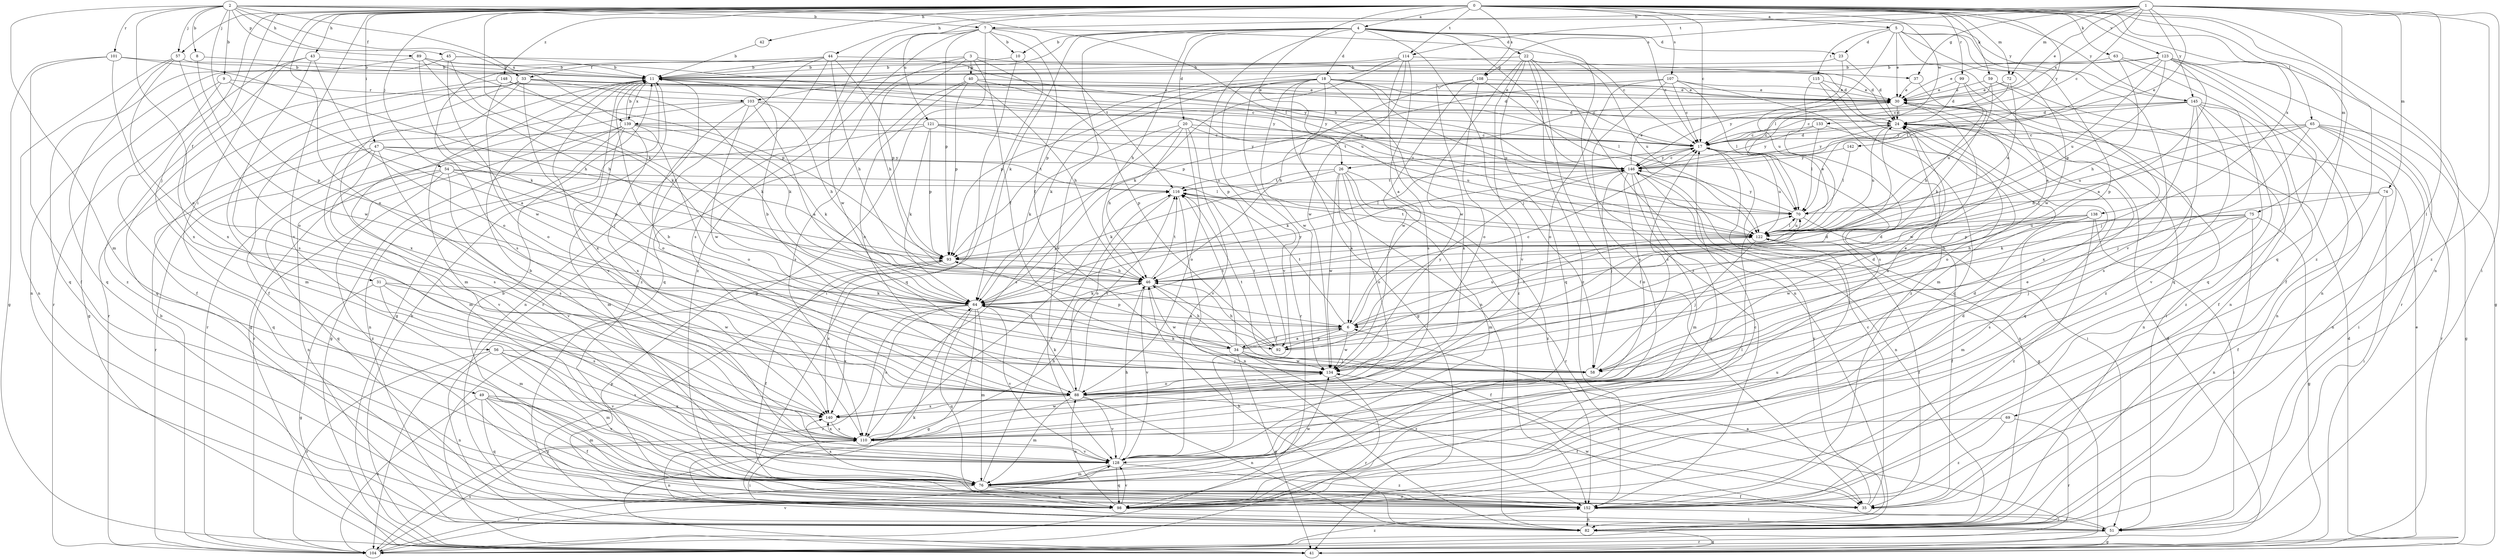 strict digraph  {
0;
1;
2;
3;
4;
5;
6;
7;
8;
9;
10;
11;
17;
18;
20;
22;
23;
24;
26;
30;
31;
33;
34;
35;
37;
40;
41;
42;
43;
44;
45;
46;
47;
49;
51;
54;
56;
57;
58;
59;
63;
64;
65;
69;
70;
72;
74;
75;
76;
82;
88;
89;
92;
93;
98;
99;
101;
103;
104;
107;
108;
110;
114;
115;
116;
121;
122;
123;
128;
133;
134;
138;
139;
140;
142;
145;
146;
148;
152;
0 -> 4  [label=a];
0 -> 5  [label=a];
0 -> 17  [label=c];
0 -> 26  [label=e];
0 -> 31  [label=f];
0 -> 42  [label=h];
0 -> 43  [label=h];
0 -> 44  [label=h];
0 -> 47  [label=i];
0 -> 49  [label=i];
0 -> 54  [label=j];
0 -> 56  [label=j];
0 -> 57  [label=j];
0 -> 59  [label=k];
0 -> 63  [label=k];
0 -> 64  [label=k];
0 -> 65  [label=l];
0 -> 72  [label=m];
0 -> 82  [label=n];
0 -> 88  [label=o];
0 -> 98  [label=q];
0 -> 99  [label=r];
0 -> 107  [label=s];
0 -> 108  [label=s];
0 -> 114  [label=t];
0 -> 121  [label=u];
0 -> 123  [label=v];
0 -> 128  [label=v];
0 -> 133  [label=w];
0 -> 138  [label=x];
0 -> 142  [label=y];
0 -> 145  [label=y];
0 -> 148  [label=z];
0 -> 152  [label=z];
1 -> 7  [label=b];
1 -> 17  [label=c];
1 -> 26  [label=e];
1 -> 30  [label=e];
1 -> 37  [label=g];
1 -> 51  [label=i];
1 -> 69  [label=l];
1 -> 72  [label=m];
1 -> 74  [label=m];
1 -> 75  [label=m];
1 -> 108  [label=s];
1 -> 114  [label=t];
1 -> 139  [label=x];
1 -> 145  [label=y];
1 -> 152  [label=z];
2 -> 7  [label=b];
2 -> 8  [label=b];
2 -> 9  [label=b];
2 -> 33  [label=f];
2 -> 45  [label=h];
2 -> 57  [label=j];
2 -> 70  [label=l];
2 -> 76  [label=m];
2 -> 88  [label=o];
2 -> 89  [label=p];
2 -> 92  [label=p];
2 -> 101  [label=r];
2 -> 139  [label=x];
2 -> 145  [label=y];
3 -> 33  [label=f];
3 -> 34  [label=f];
3 -> 37  [label=g];
3 -> 40  [label=g];
3 -> 46  [label=h];
3 -> 92  [label=p];
3 -> 98  [label=q];
4 -> 10  [label=b];
4 -> 17  [label=c];
4 -> 18  [label=d];
4 -> 20  [label=d];
4 -> 22  [label=d];
4 -> 23  [label=d];
4 -> 46  [label=h];
4 -> 58  [label=j];
4 -> 64  [label=k];
4 -> 92  [label=p];
4 -> 103  [label=r];
4 -> 128  [label=v];
4 -> 146  [label=y];
4 -> 152  [label=z];
5 -> 6  [label=a];
5 -> 23  [label=d];
5 -> 30  [label=e];
5 -> 70  [label=l];
5 -> 92  [label=p];
5 -> 115  [label=t];
5 -> 128  [label=v];
5 -> 134  [label=w];
6 -> 17  [label=c];
6 -> 34  [label=f];
6 -> 92  [label=p];
6 -> 116  [label=t];
6 -> 122  [label=u];
6 -> 134  [label=w];
7 -> 10  [label=b];
7 -> 17  [label=c];
7 -> 34  [label=f];
7 -> 41  [label=g];
7 -> 93  [label=p];
7 -> 110  [label=s];
7 -> 116  [label=t];
7 -> 134  [label=w];
7 -> 152  [label=z];
8 -> 11  [label=b];
8 -> 134  [label=w];
9 -> 6  [label=a];
9 -> 35  [label=f];
9 -> 41  [label=g];
9 -> 103  [label=r];
10 -> 11  [label=b];
10 -> 51  [label=i];
10 -> 98  [label=q];
11 -> 30  [label=e];
11 -> 41  [label=g];
11 -> 76  [label=m];
11 -> 82  [label=n];
11 -> 122  [label=u];
11 -> 128  [label=v];
11 -> 139  [label=x];
11 -> 140  [label=x];
17 -> 11  [label=b];
17 -> 24  [label=d];
17 -> 51  [label=i];
17 -> 64  [label=k];
17 -> 82  [label=n];
17 -> 122  [label=u];
17 -> 146  [label=y];
18 -> 17  [label=c];
18 -> 30  [label=e];
18 -> 41  [label=g];
18 -> 64  [label=k];
18 -> 70  [label=l];
18 -> 82  [label=n];
18 -> 93  [label=p];
18 -> 104  [label=r];
18 -> 122  [label=u];
18 -> 128  [label=v];
18 -> 134  [label=w];
18 -> 152  [label=z];
20 -> 17  [label=c];
20 -> 46  [label=h];
20 -> 64  [label=k];
20 -> 88  [label=o];
20 -> 110  [label=s];
20 -> 122  [label=u];
20 -> 128  [label=v];
22 -> 11  [label=b];
22 -> 35  [label=f];
22 -> 82  [label=n];
22 -> 98  [label=q];
22 -> 122  [label=u];
22 -> 128  [label=v];
22 -> 134  [label=w];
22 -> 152  [label=z];
23 -> 11  [label=b];
23 -> 24  [label=d];
23 -> 122  [label=u];
24 -> 17  [label=c];
24 -> 82  [label=n];
24 -> 98  [label=q];
24 -> 122  [label=u];
24 -> 146  [label=y];
26 -> 6  [label=a];
26 -> 64  [label=k];
26 -> 76  [label=m];
26 -> 88  [label=o];
26 -> 104  [label=r];
26 -> 116  [label=t];
26 -> 134  [label=w];
26 -> 152  [label=z];
30 -> 24  [label=d];
30 -> 51  [label=i];
30 -> 116  [label=t];
30 -> 134  [label=w];
31 -> 41  [label=g];
31 -> 64  [label=k];
31 -> 76  [label=m];
31 -> 110  [label=s];
31 -> 134  [label=w];
33 -> 17  [label=c];
33 -> 24  [label=d];
33 -> 30  [label=e];
33 -> 35  [label=f];
33 -> 58  [label=j];
33 -> 64  [label=k];
33 -> 76  [label=m];
33 -> 104  [label=r];
33 -> 140  [label=x];
34 -> 6  [label=a];
34 -> 11  [label=b];
34 -> 24  [label=d];
34 -> 41  [label=g];
34 -> 46  [label=h];
34 -> 58  [label=j];
34 -> 70  [label=l];
34 -> 116  [label=t];
34 -> 134  [label=w];
34 -> 152  [label=z];
35 -> 17  [label=c];
35 -> 146  [label=y];
37 -> 30  [label=e];
37 -> 46  [label=h];
40 -> 30  [label=e];
40 -> 46  [label=h];
40 -> 88  [label=o];
40 -> 93  [label=p];
40 -> 110  [label=s];
40 -> 146  [label=y];
41 -> 11  [label=b];
41 -> 24  [label=d];
41 -> 30  [label=e];
42 -> 11  [label=b];
43 -> 11  [label=b];
43 -> 88  [label=o];
43 -> 104  [label=r];
43 -> 110  [label=s];
43 -> 152  [label=z];
44 -> 11  [label=b];
44 -> 46  [label=h];
44 -> 93  [label=p];
44 -> 104  [label=r];
44 -> 110  [label=s];
44 -> 146  [label=y];
44 -> 152  [label=z];
45 -> 11  [label=b];
45 -> 24  [label=d];
45 -> 64  [label=k];
45 -> 82  [label=n];
45 -> 134  [label=w];
46 -> 35  [label=f];
46 -> 64  [label=k];
46 -> 116  [label=t];
46 -> 128  [label=v];
46 -> 134  [label=w];
47 -> 93  [label=p];
47 -> 98  [label=q];
47 -> 104  [label=r];
47 -> 110  [label=s];
47 -> 116  [label=t];
47 -> 128  [label=v];
47 -> 146  [label=y];
49 -> 35  [label=f];
49 -> 76  [label=m];
49 -> 98  [label=q];
49 -> 104  [label=r];
49 -> 128  [label=v];
49 -> 140  [label=x];
49 -> 152  [label=z];
51 -> 41  [label=g];
51 -> 104  [label=r];
51 -> 134  [label=w];
54 -> 70  [label=l];
54 -> 82  [label=n];
54 -> 93  [label=p];
54 -> 98  [label=q];
54 -> 116  [label=t];
54 -> 128  [label=v];
54 -> 152  [label=z];
56 -> 58  [label=j];
56 -> 76  [label=m];
56 -> 82  [label=n];
56 -> 104  [label=r];
56 -> 110  [label=s];
56 -> 128  [label=v];
57 -> 11  [label=b];
57 -> 82  [label=n];
57 -> 88  [label=o];
57 -> 98  [label=q];
57 -> 140  [label=x];
58 -> 17  [label=c];
58 -> 64  [label=k];
58 -> 116  [label=t];
59 -> 30  [label=e];
59 -> 58  [label=j];
59 -> 82  [label=n];
59 -> 122  [label=u];
59 -> 146  [label=y];
63 -> 11  [label=b];
63 -> 35  [label=f];
63 -> 46  [label=h];
63 -> 98  [label=q];
64 -> 6  [label=a];
64 -> 41  [label=g];
64 -> 76  [label=m];
64 -> 98  [label=q];
64 -> 104  [label=r];
64 -> 110  [label=s];
64 -> 128  [label=v];
64 -> 140  [label=x];
64 -> 146  [label=y];
65 -> 17  [label=c];
65 -> 41  [label=g];
65 -> 46  [label=h];
65 -> 51  [label=i];
65 -> 58  [label=j];
65 -> 82  [label=n];
65 -> 104  [label=r];
65 -> 122  [label=u];
69 -> 104  [label=r];
69 -> 110  [label=s];
69 -> 152  [label=z];
70 -> 35  [label=f];
70 -> 122  [label=u];
70 -> 146  [label=y];
72 -> 17  [label=c];
72 -> 30  [label=e];
72 -> 122  [label=u];
74 -> 35  [label=f];
74 -> 51  [label=i];
74 -> 64  [label=k];
74 -> 70  [label=l];
75 -> 41  [label=g];
75 -> 46  [label=h];
75 -> 58  [label=j];
75 -> 82  [label=n];
75 -> 110  [label=s];
75 -> 122  [label=u];
75 -> 134  [label=w];
76 -> 35  [label=f];
76 -> 70  [label=l];
76 -> 98  [label=q];
76 -> 104  [label=r];
76 -> 116  [label=t];
76 -> 134  [label=w];
76 -> 140  [label=x];
76 -> 152  [label=z];
82 -> 6  [label=a];
82 -> 41  [label=g];
82 -> 46  [label=h];
82 -> 64  [label=k];
88 -> 11  [label=b];
88 -> 24  [label=d];
88 -> 30  [label=e];
88 -> 35  [label=f];
88 -> 64  [label=k];
88 -> 76  [label=m];
88 -> 82  [label=n];
88 -> 116  [label=t];
88 -> 128  [label=v];
88 -> 140  [label=x];
89 -> 11  [label=b];
89 -> 46  [label=h];
89 -> 64  [label=k];
89 -> 93  [label=p];
89 -> 98  [label=q];
89 -> 122  [label=u];
92 -> 24  [label=d];
92 -> 46  [label=h];
92 -> 93  [label=p];
92 -> 116  [label=t];
92 -> 146  [label=y];
93 -> 35  [label=f];
93 -> 46  [label=h];
93 -> 140  [label=x];
98 -> 17  [label=c];
98 -> 24  [label=d];
98 -> 51  [label=i];
98 -> 88  [label=o];
98 -> 93  [label=p];
98 -> 122  [label=u];
98 -> 128  [label=v];
99 -> 24  [label=d];
99 -> 30  [label=e];
99 -> 64  [label=k];
99 -> 152  [label=z];
101 -> 11  [label=b];
101 -> 35  [label=f];
101 -> 41  [label=g];
101 -> 46  [label=h];
101 -> 140  [label=x];
103 -> 6  [label=a];
103 -> 24  [label=d];
103 -> 41  [label=g];
103 -> 46  [label=h];
103 -> 88  [label=o];
103 -> 104  [label=r];
103 -> 134  [label=w];
104 -> 11  [label=b];
104 -> 24  [label=d];
104 -> 110  [label=s];
104 -> 128  [label=v];
104 -> 152  [label=z];
107 -> 17  [label=c];
107 -> 30  [label=e];
107 -> 70  [label=l];
107 -> 88  [label=o];
107 -> 93  [label=p];
107 -> 110  [label=s];
107 -> 152  [label=z];
108 -> 30  [label=e];
108 -> 46  [label=h];
108 -> 88  [label=o];
108 -> 122  [label=u];
108 -> 134  [label=w];
108 -> 140  [label=x];
110 -> 46  [label=h];
110 -> 51  [label=i];
110 -> 82  [label=n];
110 -> 116  [label=t];
110 -> 128  [label=v];
110 -> 134  [label=w];
110 -> 140  [label=x];
114 -> 6  [label=a];
114 -> 11  [label=b];
114 -> 24  [label=d];
114 -> 64  [label=k];
114 -> 93  [label=p];
114 -> 110  [label=s];
114 -> 134  [label=w];
115 -> 30  [label=e];
115 -> 76  [label=m];
115 -> 98  [label=q];
115 -> 110  [label=s];
116 -> 70  [label=l];
116 -> 82  [label=n];
116 -> 88  [label=o];
121 -> 17  [label=c];
121 -> 64  [label=k];
121 -> 76  [label=m];
121 -> 93  [label=p];
121 -> 110  [label=s];
121 -> 122  [label=u];
121 -> 146  [label=y];
122 -> 30  [label=e];
122 -> 35  [label=f];
122 -> 58  [label=j];
122 -> 70  [label=l];
122 -> 93  [label=p];
122 -> 116  [label=t];
123 -> 6  [label=a];
123 -> 11  [label=b];
123 -> 30  [label=e];
123 -> 41  [label=g];
123 -> 70  [label=l];
123 -> 82  [label=n];
123 -> 93  [label=p];
123 -> 98  [label=q];
123 -> 104  [label=r];
123 -> 122  [label=u];
128 -> 11  [label=b];
128 -> 24  [label=d];
128 -> 30  [label=e];
128 -> 46  [label=h];
128 -> 76  [label=m];
128 -> 98  [label=q];
128 -> 152  [label=z];
133 -> 17  [label=c];
133 -> 70  [label=l];
133 -> 88  [label=o];
133 -> 146  [label=y];
134 -> 88  [label=o];
134 -> 104  [label=r];
138 -> 6  [label=a];
138 -> 46  [label=h];
138 -> 51  [label=i];
138 -> 76  [label=m];
138 -> 93  [label=p];
138 -> 122  [label=u];
138 -> 152  [label=z];
139 -> 11  [label=b];
139 -> 17  [label=c];
139 -> 41  [label=g];
139 -> 64  [label=k];
139 -> 76  [label=m];
139 -> 82  [label=n];
139 -> 88  [label=o];
139 -> 104  [label=r];
139 -> 140  [label=x];
140 -> 110  [label=s];
142 -> 70  [label=l];
142 -> 146  [label=y];
145 -> 17  [label=c];
145 -> 24  [label=d];
145 -> 35  [label=f];
145 -> 82  [label=n];
145 -> 110  [label=s];
145 -> 128  [label=v];
145 -> 140  [label=x];
145 -> 146  [label=y];
145 -> 152  [label=z];
146 -> 17  [label=c];
146 -> 30  [label=e];
146 -> 41  [label=g];
146 -> 58  [label=j];
146 -> 76  [label=m];
146 -> 82  [label=n];
146 -> 88  [label=o];
146 -> 98  [label=q];
146 -> 116  [label=t];
148 -> 30  [label=e];
148 -> 64  [label=k];
148 -> 88  [label=o];
148 -> 98  [label=q];
148 -> 146  [label=y];
152 -> 11  [label=b];
152 -> 51  [label=i];
152 -> 82  [label=n];
}
